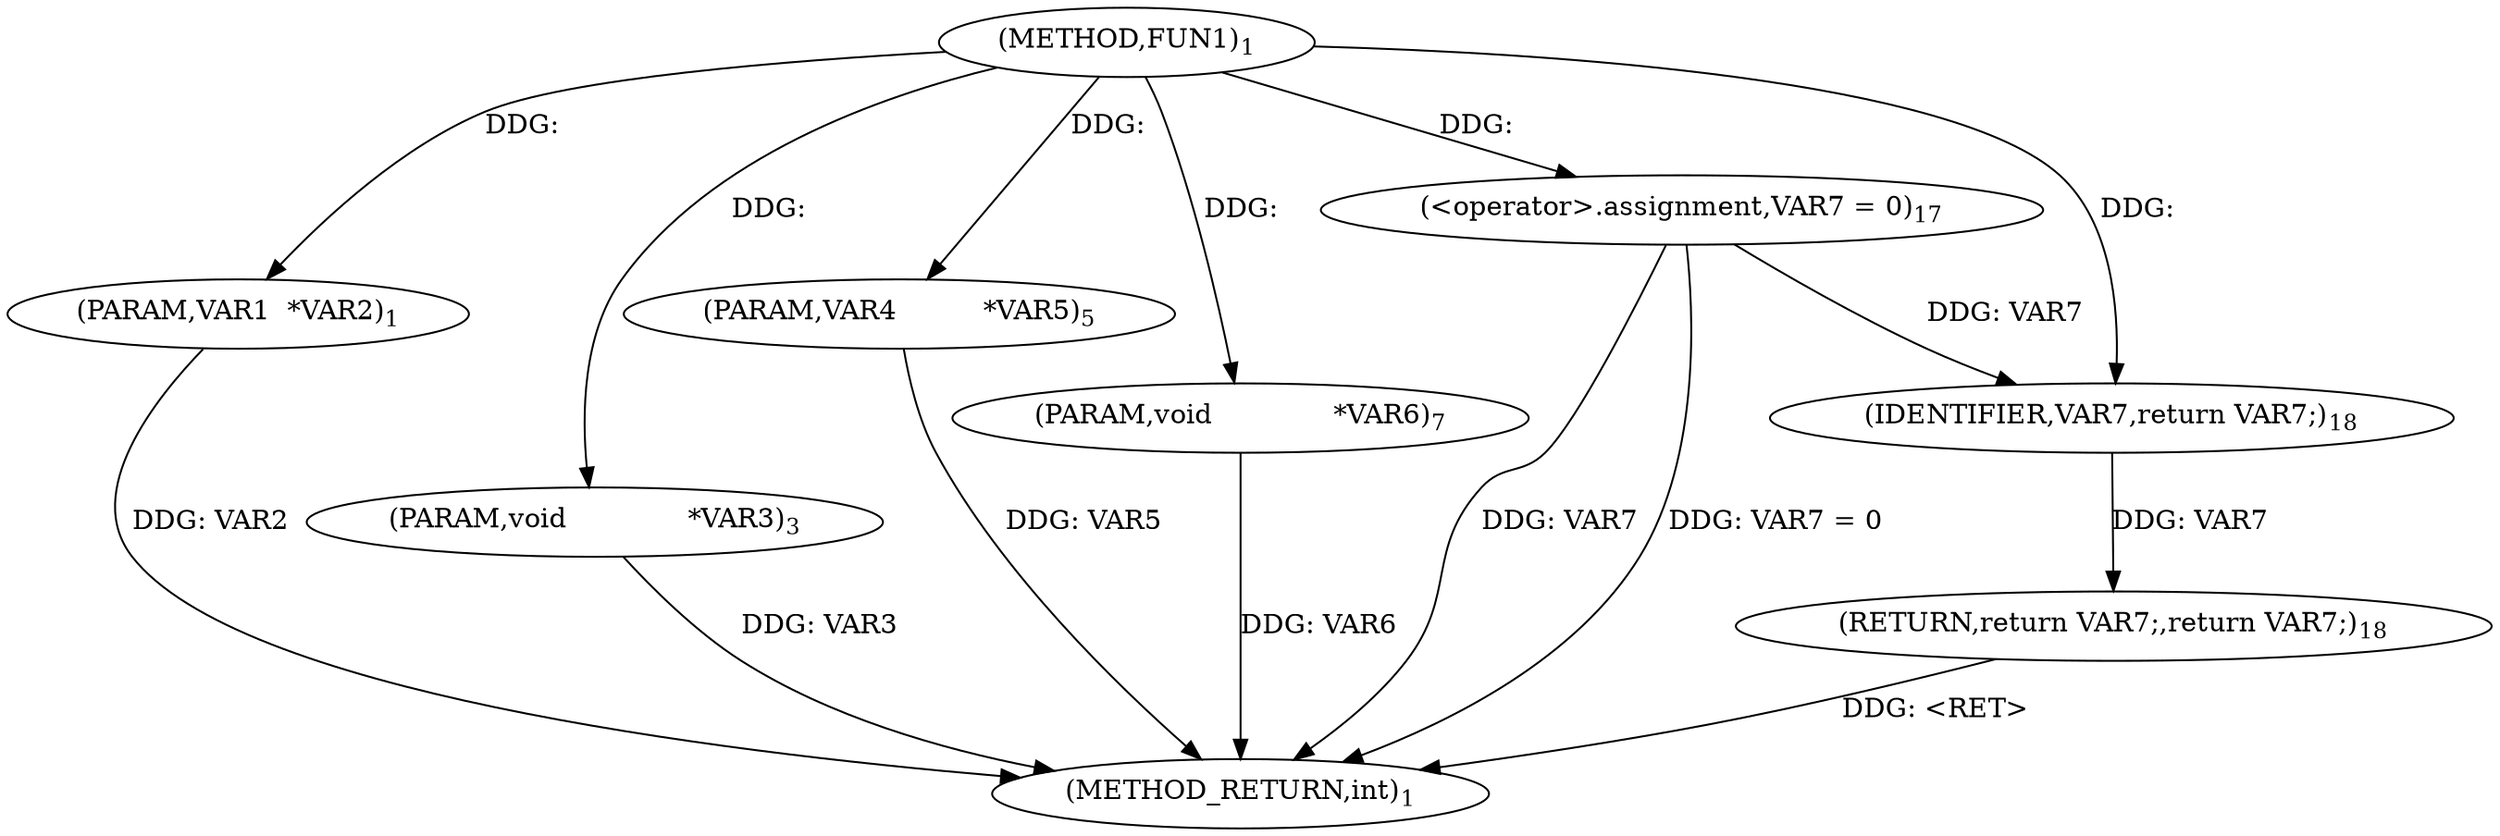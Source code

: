 digraph "FUN1" {  
"8" [label = <(METHOD,FUN1)<SUB>1</SUB>> ]
"20" [label = <(METHOD_RETURN,int)<SUB>1</SUB>> ]
"9" [label = <(PARAM,VAR1  *VAR2)<SUB>1</SUB>> ]
"10" [label = <(PARAM,void              *VAR3)<SUB>3</SUB>> ]
"11" [label = <(PARAM,VAR4          *VAR5)<SUB>5</SUB>> ]
"12" [label = <(PARAM,void              *VAR6)<SUB>7</SUB>> ]
"15" [label = <(&lt;operator&gt;.assignment,VAR7 = 0)<SUB>17</SUB>> ]
"18" [label = <(RETURN,return VAR7;,return VAR7;)<SUB>18</SUB>> ]
"19" [label = <(IDENTIFIER,VAR7,return VAR7;)<SUB>18</SUB>> ]
  "18" -> "20"  [ label = "DDG: &lt;RET&gt;"] 
  "9" -> "20"  [ label = "DDG: VAR2"] 
  "10" -> "20"  [ label = "DDG: VAR3"] 
  "11" -> "20"  [ label = "DDG: VAR5"] 
  "12" -> "20"  [ label = "DDG: VAR6"] 
  "15" -> "20"  [ label = "DDG: VAR7"] 
  "15" -> "20"  [ label = "DDG: VAR7 = 0"] 
  "8" -> "9"  [ label = "DDG: "] 
  "8" -> "10"  [ label = "DDG: "] 
  "8" -> "11"  [ label = "DDG: "] 
  "8" -> "12"  [ label = "DDG: "] 
  "8" -> "15"  [ label = "DDG: "] 
  "19" -> "18"  [ label = "DDG: VAR7"] 
  "15" -> "19"  [ label = "DDG: VAR7"] 
  "8" -> "19"  [ label = "DDG: "] 
}
